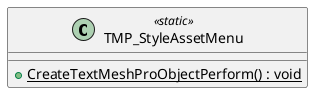 @startuml
class TMP_StyleAssetMenu <<static>> {
    + {static} CreateTextMeshProObjectPerform() : void
}
@enduml
